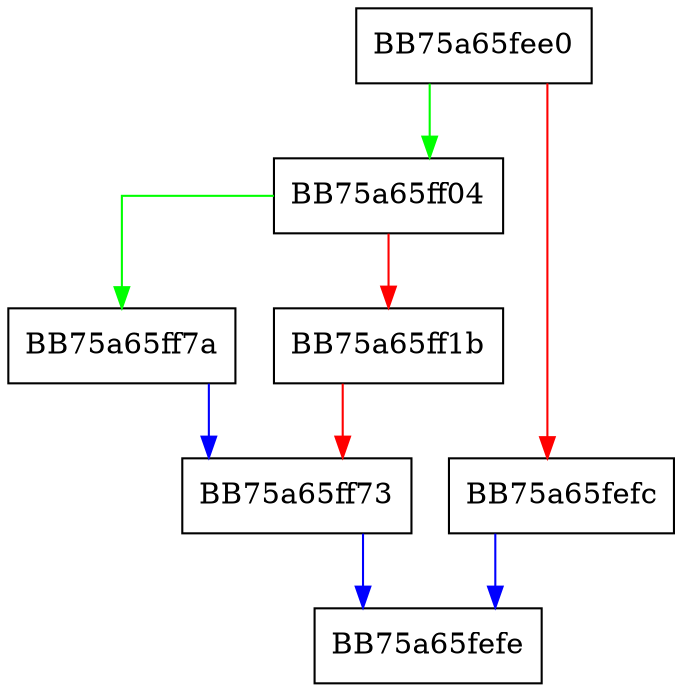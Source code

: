 digraph write_IO_port {
  node [shape="box"];
  graph [splines=ortho];
  BB75a65fee0 -> BB75a65ff04 [color="green"];
  BB75a65fee0 -> BB75a65fefc [color="red"];
  BB75a65fefc -> BB75a65fefe [color="blue"];
  BB75a65ff04 -> BB75a65ff7a [color="green"];
  BB75a65ff04 -> BB75a65ff1b [color="red"];
  BB75a65ff1b -> BB75a65ff73 [color="red"];
  BB75a65ff73 -> BB75a65fefe [color="blue"];
  BB75a65ff7a -> BB75a65ff73 [color="blue"];
}